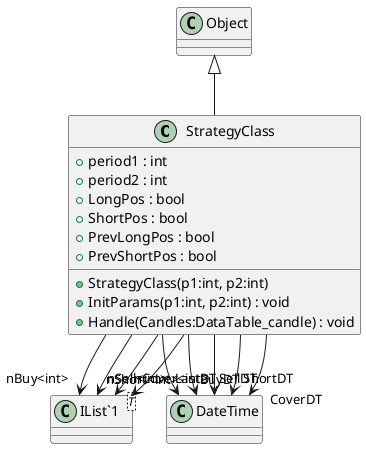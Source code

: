 @startuml
class StrategyClass {
    + period1 : int
    + period2 : int
    + LongPos : bool
    + ShortPos : bool
    + PrevLongPos : bool
    + PrevShortPos : bool
    + StrategyClass(p1:int, p2:int)
    + InitParams(p1:int, p2:int) : void
    + Handle(Candles:DataTable_candle) : void
}
class "IList`1"<T> {
}
Object <|-- StrategyClass
StrategyClass --> "LastDT" DateTime
StrategyClass --> "BuyDT" DateTime
StrategyClass --> "SellDT" DateTime
StrategyClass --> "ShortDT" DateTime
StrategyClass --> "CoverDT" DateTime
StrategyClass --> "nBuy<int>" "IList`1"
StrategyClass --> "nSell<int>" "IList`1"
StrategyClass --> "nShort<int>" "IList`1"
StrategyClass --> "nCover<int>" "IList`1"
@enduml
